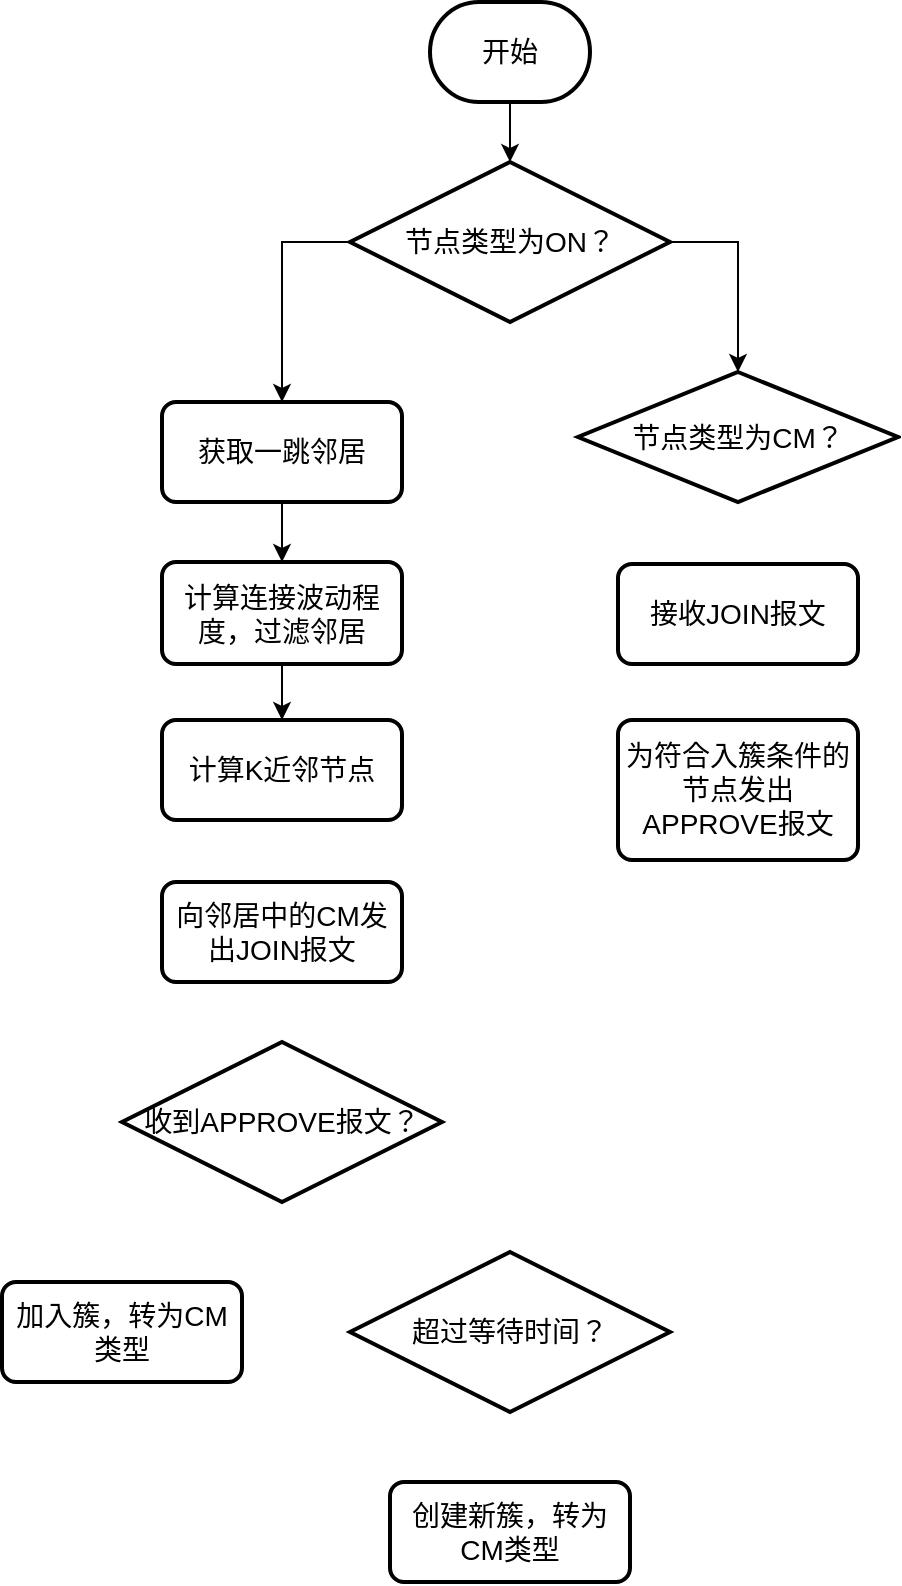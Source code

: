 <mxfile version="20.8.23" type="github">
  <diagram id="C5RBs43oDa-KdzZeNtuy" name="Page-1">
    <mxGraphModel dx="1075" dy="638" grid="1" gridSize="10" guides="1" tooltips="1" connect="1" arrows="1" fold="1" page="1" pageScale="1" pageWidth="827" pageHeight="1169" math="0" shadow="0">
      <root>
        <mxCell id="WIyWlLk6GJQsqaUBKTNV-0" />
        <mxCell id="WIyWlLk6GJQsqaUBKTNV-1" parent="WIyWlLk6GJQsqaUBKTNV-0" />
        <mxCell id="Gv1gd0p0m8v2-Ml-v7k9-33" style="edgeStyle=orthogonalEdgeStyle;rounded=0;orthogonalLoop=1;jettySize=auto;html=1;exitX=0.5;exitY=1;exitDx=0;exitDy=0;entryX=0.5;entryY=0;entryDx=0;entryDy=0;fontSize=14;" edge="1" parent="WIyWlLk6GJQsqaUBKTNV-1" source="Gv1gd0p0m8v2-Ml-v7k9-2" target="Gv1gd0p0m8v2-Ml-v7k9-16">
          <mxGeometry relative="1" as="geometry" />
        </mxCell>
        <mxCell id="Gv1gd0p0m8v2-Ml-v7k9-2" value="获取一跳邻居" style="rounded=1;whiteSpace=wrap;html=1;absoluteArcSize=1;arcSize=14;strokeWidth=2;fontSize=14;" vertex="1" parent="WIyWlLk6GJQsqaUBKTNV-1">
          <mxGeometry x="160" y="280" width="120" height="50" as="geometry" />
        </mxCell>
        <mxCell id="Gv1gd0p0m8v2-Ml-v7k9-22" style="edgeStyle=orthogonalEdgeStyle;rounded=0;orthogonalLoop=1;jettySize=auto;html=1;exitX=0;exitY=0.5;exitDx=0;exitDy=0;exitPerimeter=0;entryX=0.5;entryY=0;entryDx=0;entryDy=0;fontSize=14;" edge="1" parent="WIyWlLk6GJQsqaUBKTNV-1" source="Gv1gd0p0m8v2-Ml-v7k9-3" target="Gv1gd0p0m8v2-Ml-v7k9-2">
          <mxGeometry relative="1" as="geometry" />
        </mxCell>
        <mxCell id="Gv1gd0p0m8v2-Ml-v7k9-23" style="edgeStyle=orthogonalEdgeStyle;rounded=0;orthogonalLoop=1;jettySize=auto;html=1;exitX=1;exitY=0.5;exitDx=0;exitDy=0;exitPerimeter=0;entryX=0.5;entryY=0;entryDx=0;entryDy=0;entryPerimeter=0;fontSize=14;" edge="1" parent="WIyWlLk6GJQsqaUBKTNV-1" source="Gv1gd0p0m8v2-Ml-v7k9-3" target="Gv1gd0p0m8v2-Ml-v7k9-6">
          <mxGeometry relative="1" as="geometry" />
        </mxCell>
        <mxCell id="Gv1gd0p0m8v2-Ml-v7k9-3" value="节点类型为ON？" style="strokeWidth=2;html=1;shape=mxgraph.flowchart.decision;whiteSpace=wrap;fontSize=14;" vertex="1" parent="WIyWlLk6GJQsqaUBKTNV-1">
          <mxGeometry x="254" y="160" width="160" height="80" as="geometry" />
        </mxCell>
        <mxCell id="Gv1gd0p0m8v2-Ml-v7k9-6" value="节点类型为CM？" style="strokeWidth=2;html=1;shape=mxgraph.flowchart.decision;whiteSpace=wrap;fontSize=14;" vertex="1" parent="WIyWlLk6GJQsqaUBKTNV-1">
          <mxGeometry x="368" y="265" width="160" height="65" as="geometry" />
        </mxCell>
        <mxCell id="Gv1gd0p0m8v2-Ml-v7k9-9" style="edgeStyle=orthogonalEdgeStyle;rounded=0;orthogonalLoop=1;jettySize=auto;html=1;exitX=0.5;exitY=1;exitDx=0;exitDy=0;exitPerimeter=0;entryX=0.5;entryY=0;entryDx=0;entryDy=0;entryPerimeter=0;fontSize=14;" edge="1" parent="WIyWlLk6GJQsqaUBKTNV-1" source="Gv1gd0p0m8v2-Ml-v7k9-8" target="Gv1gd0p0m8v2-Ml-v7k9-3">
          <mxGeometry relative="1" as="geometry" />
        </mxCell>
        <mxCell id="Gv1gd0p0m8v2-Ml-v7k9-8" value="开始" style="strokeWidth=2;html=1;shape=mxgraph.flowchart.terminator;whiteSpace=wrap;fontSize=14;" vertex="1" parent="WIyWlLk6GJQsqaUBKTNV-1">
          <mxGeometry x="294" y="80" width="80" height="50" as="geometry" />
        </mxCell>
        <mxCell id="Gv1gd0p0m8v2-Ml-v7k9-35" style="edgeStyle=orthogonalEdgeStyle;rounded=0;orthogonalLoop=1;jettySize=auto;html=1;exitX=0.5;exitY=1;exitDx=0;exitDy=0;entryX=0.5;entryY=0;entryDx=0;entryDy=0;fontSize=14;" edge="1" parent="WIyWlLk6GJQsqaUBKTNV-1" source="Gv1gd0p0m8v2-Ml-v7k9-16" target="Gv1gd0p0m8v2-Ml-v7k9-17">
          <mxGeometry relative="1" as="geometry" />
        </mxCell>
        <mxCell id="Gv1gd0p0m8v2-Ml-v7k9-16" value="计算连接波动程度，过滤邻居" style="rounded=1;whiteSpace=wrap;html=1;absoluteArcSize=1;arcSize=14;strokeWidth=2;fontSize=14;" vertex="1" parent="WIyWlLk6GJQsqaUBKTNV-1">
          <mxGeometry x="160" y="360" width="120" height="51" as="geometry" />
        </mxCell>
        <mxCell id="Gv1gd0p0m8v2-Ml-v7k9-17" value="计算K近邻节点" style="rounded=1;whiteSpace=wrap;html=1;absoluteArcSize=1;arcSize=14;strokeWidth=2;fontSize=14;" vertex="1" parent="WIyWlLk6GJQsqaUBKTNV-1">
          <mxGeometry x="160" y="439" width="120" height="50" as="geometry" />
        </mxCell>
        <mxCell id="Gv1gd0p0m8v2-Ml-v7k9-24" value="向邻居中的CM发出JOIN报文" style="rounded=1;whiteSpace=wrap;html=1;absoluteArcSize=1;arcSize=14;strokeWidth=2;fontSize=14;" vertex="1" parent="WIyWlLk6GJQsqaUBKTNV-1">
          <mxGeometry x="160" y="520" width="120" height="50" as="geometry" />
        </mxCell>
        <mxCell id="Gv1gd0p0m8v2-Ml-v7k9-25" value="收到APPROVE报文？" style="strokeWidth=2;html=1;shape=mxgraph.flowchart.decision;whiteSpace=wrap;fontSize=14;" vertex="1" parent="WIyWlLk6GJQsqaUBKTNV-1">
          <mxGeometry x="140" y="600" width="160" height="80" as="geometry" />
        </mxCell>
        <mxCell id="Gv1gd0p0m8v2-Ml-v7k9-26" value="加入簇，转为CM类型" style="rounded=1;whiteSpace=wrap;html=1;absoluteArcSize=1;arcSize=14;strokeWidth=2;fontSize=14;" vertex="1" parent="WIyWlLk6GJQsqaUBKTNV-1">
          <mxGeometry x="80" y="720" width="120" height="50" as="geometry" />
        </mxCell>
        <mxCell id="Gv1gd0p0m8v2-Ml-v7k9-28" value="超过等待时间？" style="strokeWidth=2;html=1;shape=mxgraph.flowchart.decision;whiteSpace=wrap;fontSize=14;" vertex="1" parent="WIyWlLk6GJQsqaUBKTNV-1">
          <mxGeometry x="254" y="705" width="160" height="80" as="geometry" />
        </mxCell>
        <mxCell id="Gv1gd0p0m8v2-Ml-v7k9-30" value="创建新簇，转为CM类型" style="rounded=1;whiteSpace=wrap;html=1;absoluteArcSize=1;arcSize=14;strokeWidth=2;fontSize=14;" vertex="1" parent="WIyWlLk6GJQsqaUBKTNV-1">
          <mxGeometry x="274" y="820" width="120" height="50" as="geometry" />
        </mxCell>
        <mxCell id="Gv1gd0p0m8v2-Ml-v7k9-31" value="接收JOIN报文" style="rounded=1;whiteSpace=wrap;html=1;absoluteArcSize=1;arcSize=14;strokeWidth=2;fontSize=14;" vertex="1" parent="WIyWlLk6GJQsqaUBKTNV-1">
          <mxGeometry x="388" y="361" width="120" height="50" as="geometry" />
        </mxCell>
        <mxCell id="Gv1gd0p0m8v2-Ml-v7k9-32" value="为符合入簇条件的节点发出APPROVE报文" style="rounded=1;whiteSpace=wrap;html=1;absoluteArcSize=1;arcSize=14;strokeWidth=2;fontSize=14;" vertex="1" parent="WIyWlLk6GJQsqaUBKTNV-1">
          <mxGeometry x="388" y="439" width="120" height="70" as="geometry" />
        </mxCell>
      </root>
    </mxGraphModel>
  </diagram>
</mxfile>
